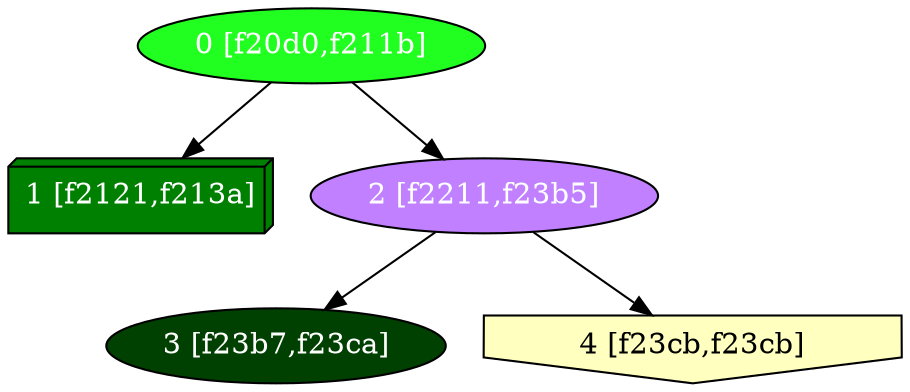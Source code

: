 diGraph libnss3{
	libnss3_0  [style=filled fillcolor="#20FF20" fontcolor="#ffffff" shape=oval label="0 [f20d0,f211b]"]
	libnss3_1  [style=filled fillcolor="#008000" fontcolor="#ffffff" shape=box3d label="1 [f2121,f213a]"]
	libnss3_2  [style=filled fillcolor="#C080FF" fontcolor="#ffffff" shape=oval label="2 [f2211,f23b5]"]
	libnss3_3  [style=filled fillcolor="#004000" fontcolor="#ffffff" shape=oval label="3 [f23b7,f23ca]"]
	libnss3_4  [style=filled fillcolor="#FFFFC0" fontcolor="#000000" shape=invhouse label="4 [f23cb,f23cb]"]

	libnss3_0 -> libnss3_1
	libnss3_0 -> libnss3_2
	libnss3_2 -> libnss3_3
	libnss3_2 -> libnss3_4
}